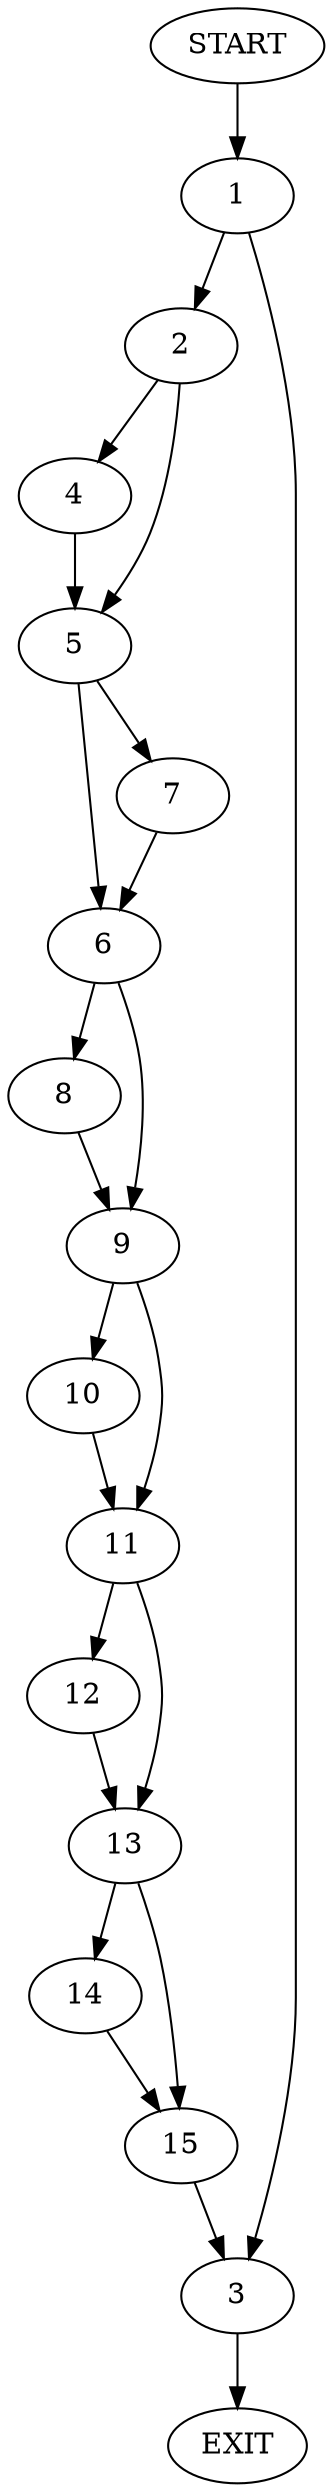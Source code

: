 digraph {
0 [label="START"]
16 [label="EXIT"]
0 -> 1
1 -> 2
1 -> 3
2 -> 4
2 -> 5
3 -> 16
5 -> 6
5 -> 7
4 -> 5
6 -> 8
6 -> 9
7 -> 6
8 -> 9
9 -> 10
9 -> 11
11 -> 12
11 -> 13
10 -> 11
12 -> 13
13 -> 14
13 -> 15
15 -> 3
14 -> 15
}
